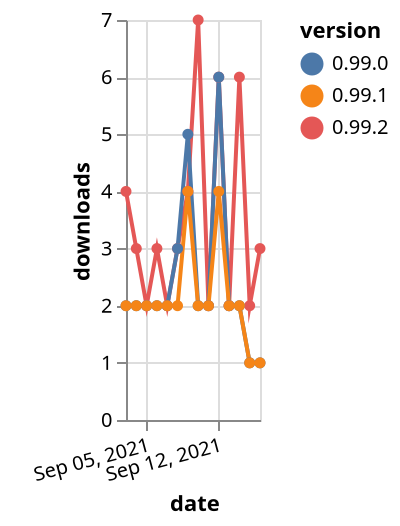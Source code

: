{"$schema": "https://vega.github.io/schema/vega-lite/v5.json", "description": "A simple bar chart with embedded data.", "data": {"values": [{"date": "2021-09-03", "total": 2591, "delta": 4, "version": "0.99.2"}, {"date": "2021-09-04", "total": 2594, "delta": 3, "version": "0.99.2"}, {"date": "2021-09-05", "total": 2596, "delta": 2, "version": "0.99.2"}, {"date": "2021-09-06", "total": 2599, "delta": 3, "version": "0.99.2"}, {"date": "2021-09-07", "total": 2601, "delta": 2, "version": "0.99.2"}, {"date": "2021-09-08", "total": 2604, "delta": 3, "version": "0.99.2"}, {"date": "2021-09-09", "total": 2608, "delta": 4, "version": "0.99.2"}, {"date": "2021-09-10", "total": 2615, "delta": 7, "version": "0.99.2"}, {"date": "2021-09-11", "total": 2617, "delta": 2, "version": "0.99.2"}, {"date": "2021-09-12", "total": 2623, "delta": 6, "version": "0.99.2"}, {"date": "2021-09-13", "total": 2625, "delta": 2, "version": "0.99.2"}, {"date": "2021-09-14", "total": 2631, "delta": 6, "version": "0.99.2"}, {"date": "2021-09-15", "total": 2633, "delta": 2, "version": "0.99.2"}, {"date": "2021-09-16", "total": 2636, "delta": 3, "version": "0.99.2"}, {"date": "2021-09-03", "total": 2296, "delta": 2, "version": "0.99.0"}, {"date": "2021-09-04", "total": 2298, "delta": 2, "version": "0.99.0"}, {"date": "2021-09-05", "total": 2300, "delta": 2, "version": "0.99.0"}, {"date": "2021-09-06", "total": 2302, "delta": 2, "version": "0.99.0"}, {"date": "2021-09-07", "total": 2304, "delta": 2, "version": "0.99.0"}, {"date": "2021-09-08", "total": 2307, "delta": 3, "version": "0.99.0"}, {"date": "2021-09-09", "total": 2312, "delta": 5, "version": "0.99.0"}, {"date": "2021-09-10", "total": 2314, "delta": 2, "version": "0.99.0"}, {"date": "2021-09-11", "total": 2316, "delta": 2, "version": "0.99.0"}, {"date": "2021-09-12", "total": 2322, "delta": 6, "version": "0.99.0"}, {"date": "2021-09-13", "total": 2324, "delta": 2, "version": "0.99.0"}, {"date": "2021-09-14", "total": 2326, "delta": 2, "version": "0.99.0"}, {"date": "2021-09-15", "total": 2327, "delta": 1, "version": "0.99.0"}, {"date": "2021-09-16", "total": 2328, "delta": 1, "version": "0.99.0"}, {"date": "2021-09-03", "total": 1961, "delta": 2, "version": "0.99.1"}, {"date": "2021-09-04", "total": 1963, "delta": 2, "version": "0.99.1"}, {"date": "2021-09-05", "total": 1965, "delta": 2, "version": "0.99.1"}, {"date": "2021-09-06", "total": 1967, "delta": 2, "version": "0.99.1"}, {"date": "2021-09-07", "total": 1969, "delta": 2, "version": "0.99.1"}, {"date": "2021-09-08", "total": 1971, "delta": 2, "version": "0.99.1"}, {"date": "2021-09-09", "total": 1975, "delta": 4, "version": "0.99.1"}, {"date": "2021-09-10", "total": 1977, "delta": 2, "version": "0.99.1"}, {"date": "2021-09-11", "total": 1979, "delta": 2, "version": "0.99.1"}, {"date": "2021-09-12", "total": 1983, "delta": 4, "version": "0.99.1"}, {"date": "2021-09-13", "total": 1985, "delta": 2, "version": "0.99.1"}, {"date": "2021-09-14", "total": 1987, "delta": 2, "version": "0.99.1"}, {"date": "2021-09-15", "total": 1988, "delta": 1, "version": "0.99.1"}, {"date": "2021-09-16", "total": 1989, "delta": 1, "version": "0.99.1"}]}, "width": "container", "mark": {"type": "line", "point": {"filled": true}}, "encoding": {"x": {"field": "date", "type": "temporal", "timeUnit": "yearmonthdate", "title": "date", "axis": {"labelAngle": -15}}, "y": {"field": "delta", "type": "quantitative", "title": "downloads"}, "color": {"field": "version", "type": "nominal"}, "tooltip": {"field": "delta"}}}